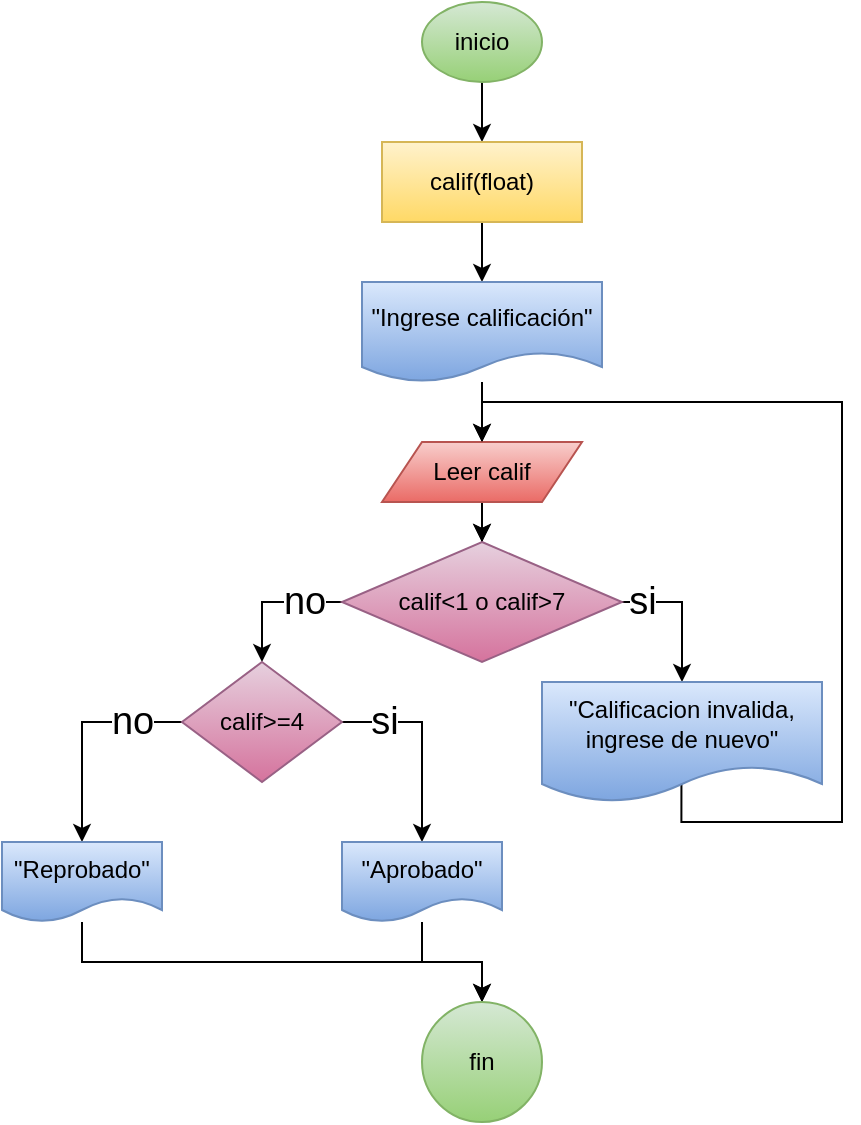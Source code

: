 <mxfile version="20.4.0" type="github">
  <diagram id="ZgHeunZpDKnO5fxdDwuy" name="Página-1">
    <mxGraphModel dx="634" dy="1049" grid="1" gridSize="10" guides="1" tooltips="1" connect="1" arrows="1" fold="1" page="1" pageScale="1" pageWidth="850" pageHeight="1100" math="0" shadow="0">
      <root>
        <mxCell id="0" />
        <mxCell id="1" parent="0" />
        <mxCell id="qv7oHzV8xujQJ4Y-lVuA-29" value="" style="edgeStyle=orthogonalEdgeStyle;rounded=0;orthogonalLoop=1;jettySize=auto;html=1;" parent="1" source="qv7oHzV8xujQJ4Y-lVuA-1" target="qv7oHzV8xujQJ4Y-lVuA-28" edge="1">
          <mxGeometry relative="1" as="geometry" />
        </mxCell>
        <mxCell id="qv7oHzV8xujQJ4Y-lVuA-1" value="inicio" style="ellipse;whiteSpace=wrap;html=1;fillColor=#d5e8d4;gradientColor=#97d077;strokeColor=#82b366;" parent="1" vertex="1">
          <mxGeometry x="290" y="30" width="60" height="40" as="geometry" />
        </mxCell>
        <mxCell id="qv7oHzV8xujQJ4Y-lVuA-33" value="" style="edgeStyle=orthogonalEdgeStyle;rounded=0;orthogonalLoop=1;jettySize=auto;html=1;" parent="1" source="qv7oHzV8xujQJ4Y-lVuA-28" target="qv7oHzV8xujQJ4Y-lVuA-32" edge="1">
          <mxGeometry relative="1" as="geometry" />
        </mxCell>
        <mxCell id="qv7oHzV8xujQJ4Y-lVuA-28" value="calif(float)" style="whiteSpace=wrap;html=1;fillColor=#fff2cc;gradientColor=#ffd966;strokeColor=#d6b656;" parent="1" vertex="1">
          <mxGeometry x="270" y="100" width="100" height="40" as="geometry" />
        </mxCell>
        <mxCell id="qv7oHzV8xujQJ4Y-lVuA-35" value="" style="edgeStyle=orthogonalEdgeStyle;rounded=0;orthogonalLoop=1;jettySize=auto;html=1;" parent="1" source="qv7oHzV8xujQJ4Y-lVuA-32" target="qv7oHzV8xujQJ4Y-lVuA-34" edge="1">
          <mxGeometry relative="1" as="geometry" />
        </mxCell>
        <mxCell id="ApdvPNeRJhhwxAxGX4kQ-1" value="" style="edgeStyle=orthogonalEdgeStyle;rounded=0;orthogonalLoop=1;jettySize=auto;html=1;" edge="1" parent="1" source="qv7oHzV8xujQJ4Y-lVuA-32" target="qv7oHzV8xujQJ4Y-lVuA-36">
          <mxGeometry relative="1" as="geometry" />
        </mxCell>
        <mxCell id="qv7oHzV8xujQJ4Y-lVuA-32" value="&quot;Ingrese calificación&quot;" style="shape=document;whiteSpace=wrap;html=1;boundedLbl=1;fillColor=#dae8fc;gradientColor=#7ea6e0;strokeColor=#6c8ebf;" parent="1" vertex="1">
          <mxGeometry x="260" y="170" width="120" height="50" as="geometry" />
        </mxCell>
        <mxCell id="qv7oHzV8xujQJ4Y-lVuA-54" style="edgeStyle=orthogonalEdgeStyle;rounded=0;orthogonalLoop=1;jettySize=auto;html=1;entryX=0.5;entryY=0;entryDx=0;entryDy=0;fontSize=19;" parent="1" source="qv7oHzV8xujQJ4Y-lVuA-34" target="qv7oHzV8xujQJ4Y-lVuA-36" edge="1">
          <mxGeometry relative="1" as="geometry" />
        </mxCell>
        <mxCell id="qv7oHzV8xujQJ4Y-lVuA-34" value="Leer calif" style="shape=parallelogram;perimeter=parallelogramPerimeter;whiteSpace=wrap;html=1;fixedSize=1;fillColor=#f8cecc;gradientColor=#ea6b66;strokeColor=#b85450;" parent="1" vertex="1">
          <mxGeometry x="270" y="250" width="100" height="30" as="geometry" />
        </mxCell>
        <mxCell id="qv7oHzV8xujQJ4Y-lVuA-55" style="edgeStyle=orthogonalEdgeStyle;rounded=0;orthogonalLoop=1;jettySize=auto;html=1;entryX=0.5;entryY=0;entryDx=0;entryDy=0;fontSize=19;" parent="1" source="qv7oHzV8xujQJ4Y-lVuA-36" target="qv7oHzV8xujQJ4Y-lVuA-38" edge="1">
          <mxGeometry relative="1" as="geometry">
            <Array as="points">
              <mxPoint x="420" y="330" />
            </Array>
          </mxGeometry>
        </mxCell>
        <mxCell id="qv7oHzV8xujQJ4Y-lVuA-60" value="si" style="edgeLabel;html=1;align=center;verticalAlign=middle;resizable=0;points=[];fontSize=19;" parent="qv7oHzV8xujQJ4Y-lVuA-55" vertex="1" connectable="0">
          <mxGeometry x="-0.367" relative="1" as="geometry">
            <mxPoint x="-12" as="offset" />
          </mxGeometry>
        </mxCell>
        <mxCell id="qv7oHzV8xujQJ4Y-lVuA-57" style="edgeStyle=orthogonalEdgeStyle;rounded=0;orthogonalLoop=1;jettySize=auto;html=1;entryX=0.5;entryY=0;entryDx=0;entryDy=0;fontSize=19;" parent="1" source="qv7oHzV8xujQJ4Y-lVuA-36" target="qv7oHzV8xujQJ4Y-lVuA-41" edge="1">
          <mxGeometry relative="1" as="geometry">
            <Array as="points">
              <mxPoint x="210" y="330" />
            </Array>
          </mxGeometry>
        </mxCell>
        <mxCell id="qv7oHzV8xujQJ4Y-lVuA-61" value="no" style="edgeLabel;html=1;align=center;verticalAlign=middle;resizable=0;points=[];fontSize=19;" parent="qv7oHzV8xujQJ4Y-lVuA-57" vertex="1" connectable="0">
          <mxGeometry x="-0.098" relative="1" as="geometry">
            <mxPoint x="12" as="offset" />
          </mxGeometry>
        </mxCell>
        <mxCell id="qv7oHzV8xujQJ4Y-lVuA-36" value="calif&amp;lt;1 o calif&amp;gt;7" style="rhombus;whiteSpace=wrap;html=1;fillColor=#e6d0de;gradientColor=#d5739d;strokeColor=#996185;" parent="1" vertex="1">
          <mxGeometry x="250" y="300" width="140" height="60" as="geometry" />
        </mxCell>
        <mxCell id="qv7oHzV8xujQJ4Y-lVuA-56" style="edgeStyle=orthogonalEdgeStyle;rounded=0;orthogonalLoop=1;jettySize=auto;html=1;entryX=0.5;entryY=0;entryDx=0;entryDy=0;fontSize=19;exitX=0.498;exitY=0.849;exitDx=0;exitDy=0;exitPerimeter=0;" parent="1" source="qv7oHzV8xujQJ4Y-lVuA-38" target="qv7oHzV8xujQJ4Y-lVuA-34" edge="1">
          <mxGeometry relative="1" as="geometry">
            <Array as="points">
              <mxPoint x="420" y="440" />
              <mxPoint x="500" y="440" />
              <mxPoint x="500" y="230" />
              <mxPoint x="320" y="230" />
            </Array>
          </mxGeometry>
        </mxCell>
        <mxCell id="qv7oHzV8xujQJ4Y-lVuA-38" value="&quot;Calificacion invalida, ingrese de nuevo&quot;" style="shape=document;whiteSpace=wrap;html=1;boundedLbl=1;fillColor=#dae8fc;gradientColor=#7ea6e0;strokeColor=#6c8ebf;" parent="1" vertex="1">
          <mxGeometry x="350" y="370" width="140" height="60" as="geometry" />
        </mxCell>
        <mxCell id="qv7oHzV8xujQJ4Y-lVuA-45" value="" style="edgeStyle=orthogonalEdgeStyle;rounded=0;orthogonalLoop=1;jettySize=auto;html=1;" parent="1" source="qv7oHzV8xujQJ4Y-lVuA-41" target="qv7oHzV8xujQJ4Y-lVuA-44" edge="1">
          <mxGeometry relative="1" as="geometry">
            <Array as="points">
              <mxPoint x="290" y="390" />
            </Array>
          </mxGeometry>
        </mxCell>
        <mxCell id="qv7oHzV8xujQJ4Y-lVuA-48" value="si" style="edgeLabel;html=1;align=center;verticalAlign=middle;resizable=0;points=[];fontSize=19;" parent="qv7oHzV8xujQJ4Y-lVuA-45" vertex="1" connectable="0">
          <mxGeometry x="-0.353" relative="1" as="geometry">
            <mxPoint x="-12" as="offset" />
          </mxGeometry>
        </mxCell>
        <mxCell id="qv7oHzV8xujQJ4Y-lVuA-47" value="" style="edgeStyle=orthogonalEdgeStyle;rounded=0;orthogonalLoop=1;jettySize=auto;html=1;" parent="1" source="qv7oHzV8xujQJ4Y-lVuA-41" target="qv7oHzV8xujQJ4Y-lVuA-46" edge="1">
          <mxGeometry relative="1" as="geometry" />
        </mxCell>
        <mxCell id="qv7oHzV8xujQJ4Y-lVuA-49" value="no" style="edgeLabel;html=1;align=center;verticalAlign=middle;resizable=0;points=[];fontSize=19;" parent="qv7oHzV8xujQJ4Y-lVuA-47" vertex="1" connectable="0">
          <mxGeometry x="-0.228" y="1" relative="1" as="geometry">
            <mxPoint x="17" y="-1" as="offset" />
          </mxGeometry>
        </mxCell>
        <mxCell id="qv7oHzV8xujQJ4Y-lVuA-41" value="calif&amp;gt;=4" style="rhombus;whiteSpace=wrap;html=1;fillColor=#e6d0de;gradientColor=#d5739d;strokeColor=#996185;" parent="1" vertex="1">
          <mxGeometry x="170" y="360" width="80" height="60" as="geometry" />
        </mxCell>
        <mxCell id="qv7oHzV8xujQJ4Y-lVuA-59" style="edgeStyle=orthogonalEdgeStyle;rounded=0;orthogonalLoop=1;jettySize=auto;html=1;entryX=0.5;entryY=0;entryDx=0;entryDy=0;fontSize=19;" parent="1" source="qv7oHzV8xujQJ4Y-lVuA-44" target="qv7oHzV8xujQJ4Y-lVuA-50" edge="1">
          <mxGeometry relative="1" as="geometry" />
        </mxCell>
        <mxCell id="qv7oHzV8xujQJ4Y-lVuA-44" value="&quot;Aprobado&quot;" style="shape=document;whiteSpace=wrap;html=1;boundedLbl=1;fillColor=#dae8fc;gradientColor=#7ea6e0;strokeColor=#6c8ebf;" parent="1" vertex="1">
          <mxGeometry x="250" y="450" width="80" height="40" as="geometry" />
        </mxCell>
        <mxCell id="qv7oHzV8xujQJ4Y-lVuA-58" style="edgeStyle=orthogonalEdgeStyle;rounded=0;orthogonalLoop=1;jettySize=auto;html=1;entryX=0.5;entryY=0;entryDx=0;entryDy=0;fontSize=19;" parent="1" source="qv7oHzV8xujQJ4Y-lVuA-46" target="qv7oHzV8xujQJ4Y-lVuA-50" edge="1">
          <mxGeometry relative="1" as="geometry">
            <Array as="points">
              <mxPoint x="120" y="510" />
              <mxPoint x="320" y="510" />
            </Array>
          </mxGeometry>
        </mxCell>
        <mxCell id="qv7oHzV8xujQJ4Y-lVuA-46" value="&quot;Reprobado&quot;" style="shape=document;whiteSpace=wrap;html=1;boundedLbl=1;fillColor=#dae8fc;gradientColor=#7ea6e0;strokeColor=#6c8ebf;" parent="1" vertex="1">
          <mxGeometry x="80" y="450" width="80" height="40" as="geometry" />
        </mxCell>
        <mxCell id="qv7oHzV8xujQJ4Y-lVuA-50" value="fin" style="ellipse;whiteSpace=wrap;html=1;fillColor=#d5e8d4;gradientColor=#97d077;strokeColor=#82b366;" parent="1" vertex="1">
          <mxGeometry x="290" y="530" width="60" height="60" as="geometry" />
        </mxCell>
      </root>
    </mxGraphModel>
  </diagram>
</mxfile>
